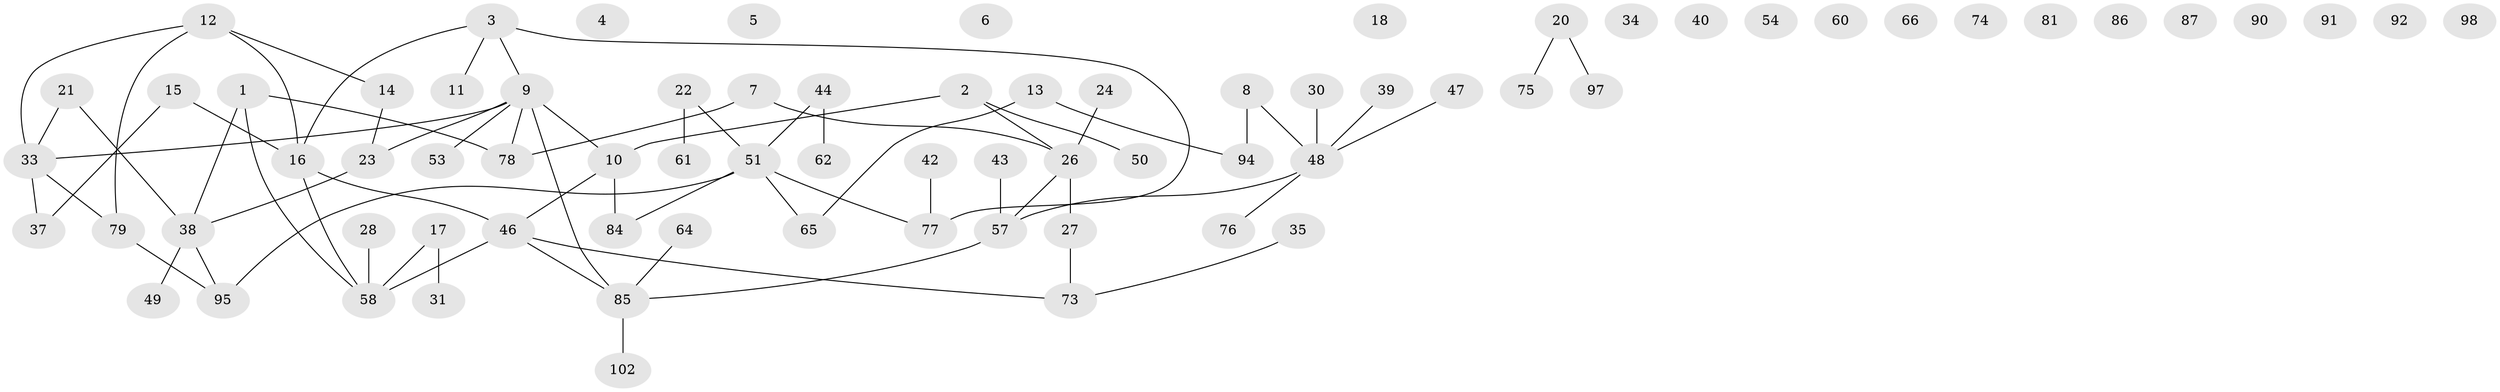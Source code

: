 // Generated by graph-tools (version 1.1) at 2025/23/03/03/25 07:23:27]
// undirected, 74 vertices, 72 edges
graph export_dot {
graph [start="1"]
  node [color=gray90,style=filled];
  1 [super="+32"];
  2 [super="+25"];
  3 [super="+41"];
  4 [super="+36"];
  5;
  6 [super="+67"];
  7;
  8;
  9 [super="+103"];
  10;
  11;
  12;
  13 [super="+69"];
  14 [super="+82"];
  15 [super="+45"];
  16 [super="+19"];
  17 [super="+105"];
  18;
  20 [super="+99"];
  21;
  22 [super="+70"];
  23;
  24;
  26 [super="+72"];
  27 [super="+29"];
  28;
  30 [super="+80"];
  31;
  33 [super="+63"];
  34;
  35 [super="+55"];
  37;
  38 [super="+71"];
  39;
  40;
  42;
  43;
  44;
  46 [super="+56"];
  47;
  48 [super="+68"];
  49;
  50;
  51 [super="+52"];
  53;
  54;
  57 [super="+59"];
  58 [super="+96"];
  60;
  61;
  62 [super="+83"];
  64;
  65;
  66;
  73 [super="+93"];
  74;
  75;
  76;
  77 [super="+89"];
  78;
  79 [super="+100"];
  81;
  84 [super="+104"];
  85 [super="+88"];
  86;
  87;
  90;
  91;
  92;
  94;
  95;
  97;
  98 [super="+101"];
  102;
  1 -- 78;
  1 -- 38;
  1 -- 58;
  2 -- 10;
  2 -- 26;
  2 -- 50;
  3 -- 77;
  3 -- 16;
  3 -- 9;
  3 -- 11;
  7 -- 78;
  7 -- 26;
  8 -- 94;
  8 -- 48;
  9 -- 23;
  9 -- 78;
  9 -- 33;
  9 -- 53;
  9 -- 85;
  9 -- 10;
  10 -- 84;
  10 -- 46;
  12 -- 14;
  12 -- 16;
  12 -- 33;
  12 -- 79;
  13 -- 94;
  13 -- 65;
  14 -- 23;
  15 -- 37;
  15 -- 16;
  16 -- 46;
  16 -- 58;
  17 -- 58 [weight=2];
  17 -- 31;
  20 -- 97;
  20 -- 75;
  21 -- 38;
  21 -- 33;
  22 -- 51;
  22 -- 61;
  23 -- 38;
  24 -- 26;
  26 -- 57;
  26 -- 27;
  27 -- 73;
  28 -- 58;
  30 -- 48;
  33 -- 37;
  33 -- 79;
  35 -- 73;
  38 -- 49;
  38 -- 95;
  39 -- 48;
  42 -- 77;
  43 -- 57;
  44 -- 62;
  44 -- 51;
  46 -- 58;
  46 -- 73;
  46 -- 85;
  47 -- 48;
  48 -- 76;
  48 -- 57;
  51 -- 95;
  51 -- 65;
  51 -- 84;
  51 -- 77;
  57 -- 85;
  64 -- 85;
  79 -- 95;
  85 -- 102;
}
